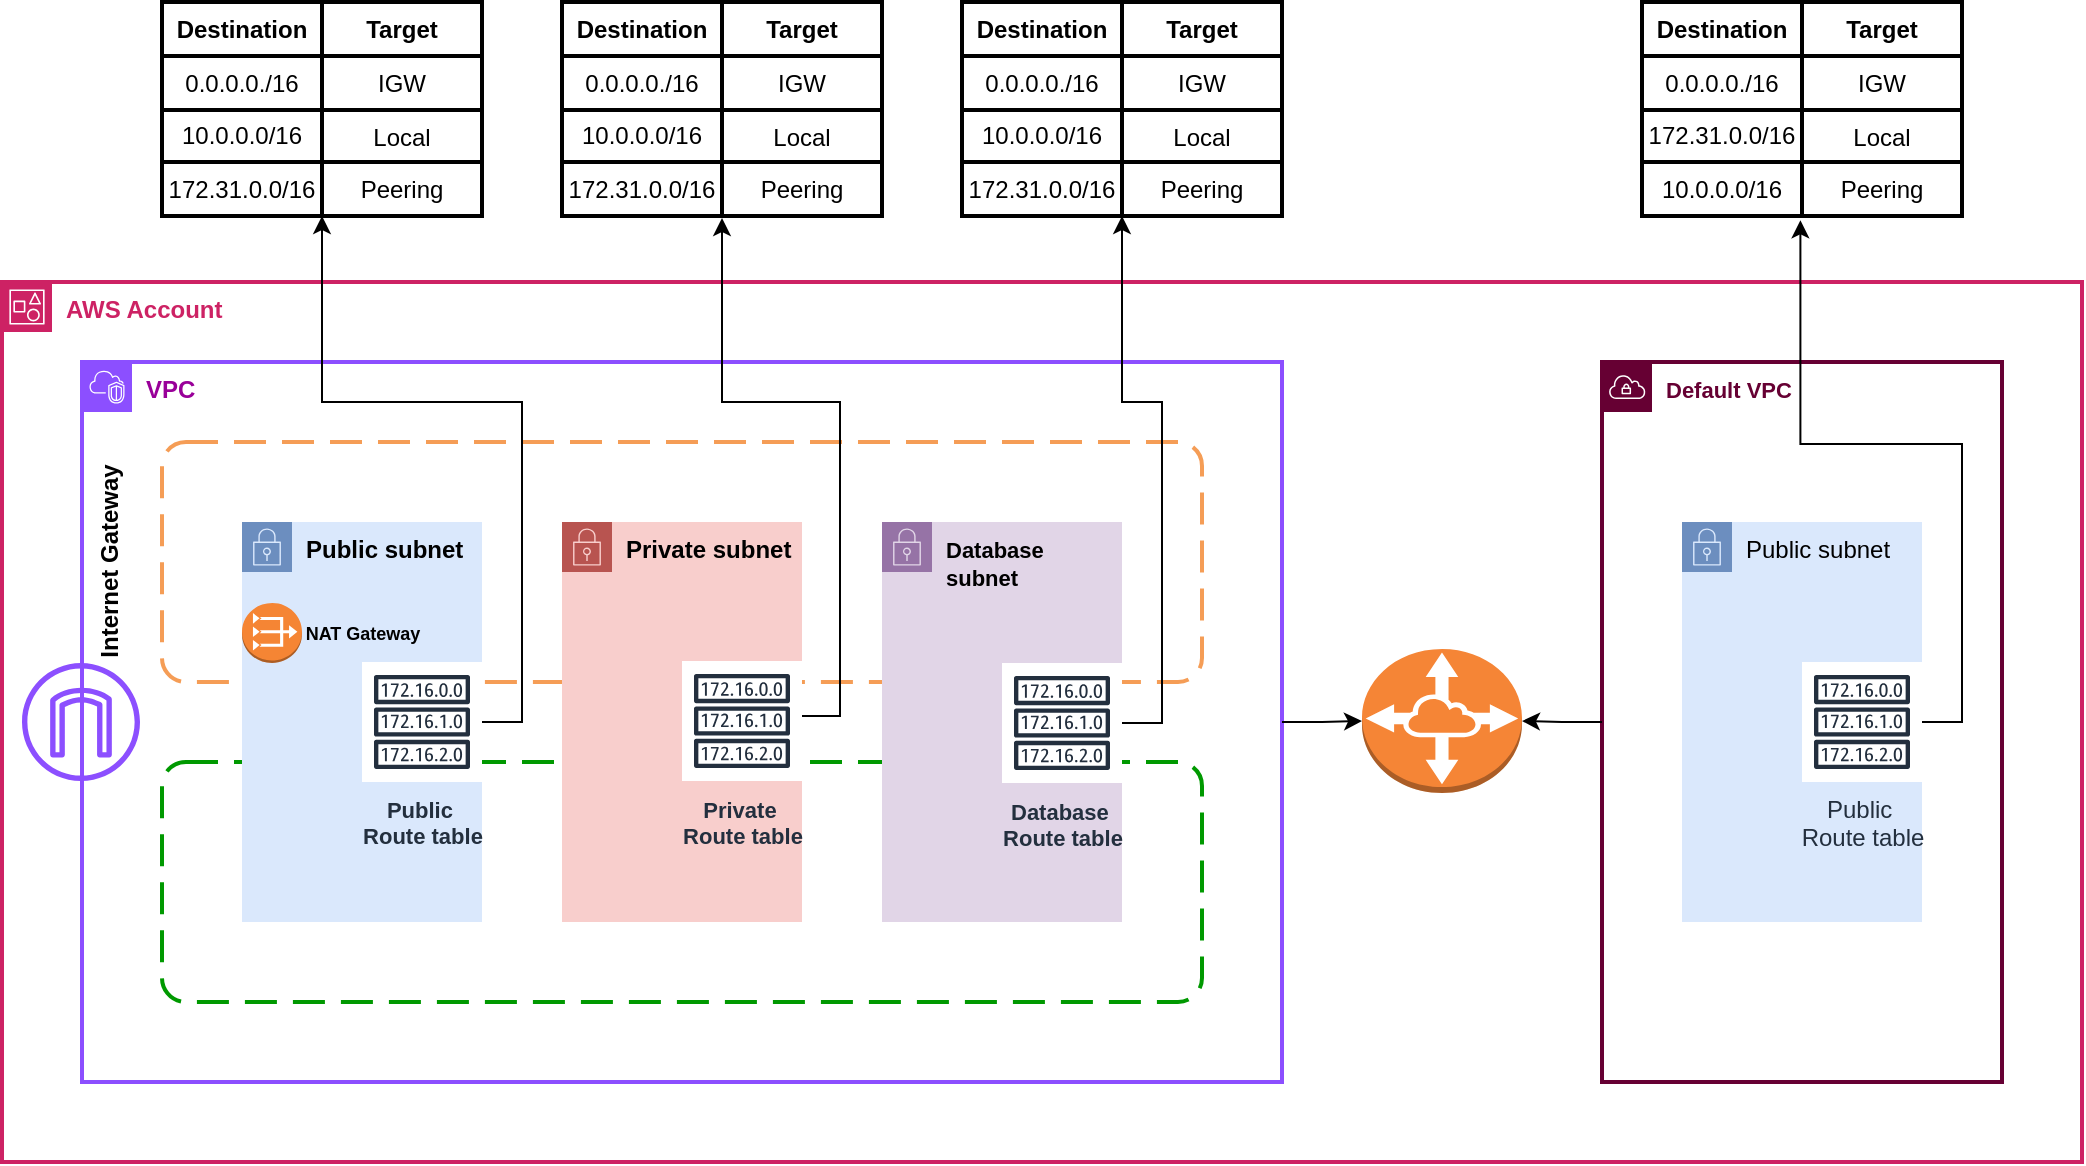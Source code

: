 <mxfile version="24.7.16">
  <diagram id="ZhY5szntAL78xq4HOkk-" name="Page-1">
    <mxGraphModel dx="1354" dy="1837" grid="1" gridSize="10" guides="1" tooltips="1" connect="1" arrows="1" fold="1" page="1" pageScale="1" pageWidth="827" pageHeight="1169" math="0" shadow="0">
      <root>
        <mxCell id="0" />
        <mxCell id="1" parent="0" />
        <mxCell id="LoAUxe2abzDPVmfCq0r3-1" value="&lt;b&gt;AWS Account&lt;/b&gt;" style="points=[[0,0],[0.25,0],[0.5,0],[0.75,0],[1,0],[1,0.25],[1,0.5],[1,0.75],[1,1],[0.75,1],[0.5,1],[0.25,1],[0,1],[0,0.75],[0,0.5],[0,0.25]];outlineConnect=0;gradientColor=none;html=1;whiteSpace=wrap;fontSize=12;fontStyle=0;container=1;pointerEvents=0;collapsible=0;recursiveResize=0;shape=mxgraph.aws4.group;grIcon=mxgraph.aws4.group_account;strokeColor=#CD2264;fillColor=none;verticalAlign=top;align=left;spacingLeft=30;fontColor=#CD2264;dashed=0;strokeWidth=2;" vertex="1" parent="1">
          <mxGeometry x="40" y="40" width="1040" height="440" as="geometry" />
        </mxCell>
        <mxCell id="LoAUxe2abzDPVmfCq0r3-169" value="&lt;b style=&quot;&quot;&gt;&lt;font style=&quot;font-size: 11px;&quot; color=&quot;#660033&quot;&gt;Default VPC&lt;/font&gt;&lt;/b&gt;" style="sketch=0;outlineConnect=0;gradientColor=none;html=1;whiteSpace=wrap;fontSize=12;fontStyle=0;shape=mxgraph.aws4.group;grIcon=mxgraph.aws4.group_vpc;strokeColor=#660033;fillColor=none;verticalAlign=top;align=left;spacingLeft=30;fontColor=#879196;dashed=0;strokeWidth=2;" vertex="1" parent="LoAUxe2abzDPVmfCq0r3-1">
          <mxGeometry x="800" y="40" width="200" height="360" as="geometry" />
        </mxCell>
        <mxCell id="LoAUxe2abzDPVmfCq0r3-170" value="Public subnet" style="points=[[0,0],[0.25,0],[0.5,0],[0.75,0],[1,0],[1,0.25],[1,0.5],[1,0.75],[1,1],[0.75,1],[0.5,1],[0.25,1],[0,1],[0,0.75],[0,0.5],[0,0.25]];outlineConnect=0;html=1;whiteSpace=wrap;fontSize=12;fontStyle=0;container=1;pointerEvents=0;collapsible=0;recursiveResize=0;shape=mxgraph.aws4.group;grIcon=mxgraph.aws4.group_security_group;grStroke=0;strokeColor=#6c8ebf;fillColor=#dae8fc;verticalAlign=top;align=left;spacingLeft=30;dashed=0;strokeWidth=1;" vertex="1" parent="LoAUxe2abzDPVmfCq0r3-1">
          <mxGeometry x="840" y="120" width="120" height="200" as="geometry" />
        </mxCell>
        <mxCell id="LoAUxe2abzDPVmfCq0r3-171" value="Public&amp;nbsp;&lt;div&gt;Route table&lt;/div&gt;" style="sketch=0;outlineConnect=0;fontColor=#232F3E;gradientColor=none;strokeColor=#232F3E;fillColor=#ffffff;dashed=0;verticalLabelPosition=bottom;verticalAlign=top;align=center;html=1;fontSize=12;fontStyle=0;aspect=fixed;shape=mxgraph.aws4.resourceIcon;resIcon=mxgraph.aws4.route_table;" vertex="1" parent="LoAUxe2abzDPVmfCq0r3-170">
          <mxGeometry x="60" y="70" width="60" height="60" as="geometry" />
        </mxCell>
        <mxCell id="LoAUxe2abzDPVmfCq0r3-172" value="" style="outlineConnect=0;dashed=0;verticalLabelPosition=bottom;verticalAlign=top;align=center;html=1;shape=mxgraph.aws3.vpc_peering;fillColor=#F58536;gradientColor=none;" vertex="1" parent="LoAUxe2abzDPVmfCq0r3-1">
          <mxGeometry x="680" y="183.5" width="80" height="72" as="geometry" />
        </mxCell>
        <mxCell id="LoAUxe2abzDPVmfCq0r3-174" style="edgeStyle=orthogonalEdgeStyle;rounded=0;orthogonalLoop=1;jettySize=auto;html=1;entryX=1;entryY=0.5;entryDx=0;entryDy=0;entryPerimeter=0;" edge="1" parent="LoAUxe2abzDPVmfCq0r3-1" source="LoAUxe2abzDPVmfCq0r3-169" target="LoAUxe2abzDPVmfCq0r3-172">
          <mxGeometry relative="1" as="geometry" />
        </mxCell>
        <mxCell id="LoAUxe2abzDPVmfCq0r3-3" value="&lt;font color=&quot;#990099&quot;&gt;&lt;b&gt;VPC&lt;/b&gt;&lt;/font&gt;" style="points=[[0,0],[0.25,0],[0.5,0],[0.75,0],[1,0],[1,0.25],[1,0.5],[1,0.75],[1,1],[0.75,1],[0.5,1],[0.25,1],[0,1],[0,0.75],[0,0.5],[0,0.25]];outlineConnect=0;gradientColor=none;html=1;whiteSpace=wrap;fontSize=12;fontStyle=0;container=1;pointerEvents=0;collapsible=0;recursiveResize=0;shape=mxgraph.aws4.group;grIcon=mxgraph.aws4.group_vpc2;strokeColor=#8C4FFF;fillColor=none;verticalAlign=top;align=left;spacingLeft=30;fontColor=#AAB7B8;dashed=0;strokeWidth=2;" vertex="1" parent="1">
          <mxGeometry x="80" y="80" width="600" height="360" as="geometry" />
        </mxCell>
        <mxCell id="LoAUxe2abzDPVmfCq0r3-4" value="" style="rounded=1;arcSize=10;dashed=1;strokeColor=#F59D56;fillColor=none;gradientColor=none;dashPattern=8 4;strokeWidth=2;" vertex="1" parent="LoAUxe2abzDPVmfCq0r3-3">
          <mxGeometry x="40" y="40" width="520" height="120" as="geometry" />
        </mxCell>
        <mxCell id="LoAUxe2abzDPVmfCq0r3-5" value="" style="rounded=1;arcSize=10;dashed=1;strokeColor=#009900;fillColor=none;gradientColor=none;dashPattern=8 4;strokeWidth=2;" vertex="1" parent="LoAUxe2abzDPVmfCq0r3-3">
          <mxGeometry x="40" y="200" width="520" height="120" as="geometry" />
        </mxCell>
        <mxCell id="LoAUxe2abzDPVmfCq0r3-6" value="&lt;b&gt;Public subnet&lt;/b&gt;" style="points=[[0,0],[0.25,0],[0.5,0],[0.75,0],[1,0],[1,0.25],[1,0.5],[1,0.75],[1,1],[0.75,1],[0.5,1],[0.25,1],[0,1],[0,0.75],[0,0.5],[0,0.25]];outlineConnect=0;html=1;whiteSpace=wrap;fontSize=12;fontStyle=0;container=1;pointerEvents=0;collapsible=0;recursiveResize=0;shape=mxgraph.aws4.group;grIcon=mxgraph.aws4.group_security_group;grStroke=0;strokeColor=#6c8ebf;fillColor=#dae8fc;verticalAlign=top;align=left;spacingLeft=30;dashed=0;strokeWidth=1;" vertex="1" parent="LoAUxe2abzDPVmfCq0r3-3">
          <mxGeometry x="80" y="80" width="120" height="200" as="geometry" />
        </mxCell>
        <mxCell id="LoAUxe2abzDPVmfCq0r3-17" value="&lt;b style=&quot;font-size: 11px;&quot;&gt;&lt;font style=&quot;font-size: 11px;&quot;&gt;Public&amp;nbsp;&lt;/font&gt;&lt;/b&gt;&lt;div style=&quot;font-size: 11px;&quot;&gt;&lt;b&gt;&lt;font style=&quot;font-size: 11px;&quot;&gt;Route table&lt;/font&gt;&lt;/b&gt;&lt;/div&gt;" style="sketch=0;outlineConnect=0;fontColor=#232F3E;gradientColor=none;strokeColor=#232F3E;fillColor=#ffffff;dashed=0;verticalLabelPosition=bottom;verticalAlign=top;align=center;html=1;fontSize=12;fontStyle=0;aspect=fixed;shape=mxgraph.aws4.resourceIcon;resIcon=mxgraph.aws4.route_table;" vertex="1" parent="LoAUxe2abzDPVmfCq0r3-6">
          <mxGeometry x="60" y="70" width="60" height="60" as="geometry" />
        </mxCell>
        <mxCell id="LoAUxe2abzDPVmfCq0r3-191" value="&lt;b&gt;&lt;font style=&quot;font-size: 9px;&quot;&gt;NAT Gateway&lt;/font&gt;&lt;/b&gt;" style="text;html=1;align=center;verticalAlign=middle;resizable=0;points=[];autosize=1;strokeColor=none;fillColor=none;" vertex="1" parent="LoAUxe2abzDPVmfCq0r3-6">
          <mxGeometry x="20" y="39.5" width="80" height="30" as="geometry" />
        </mxCell>
        <mxCell id="LoAUxe2abzDPVmfCq0r3-9" value="&lt;b&gt;Private subnet&lt;/b&gt;" style="points=[[0,0],[0.25,0],[0.5,0],[0.75,0],[1,0],[1,0.25],[1,0.5],[1,0.75],[1,1],[0.75,1],[0.5,1],[0.25,1],[0,1],[0,0.75],[0,0.5],[0,0.25]];outlineConnect=0;html=1;whiteSpace=wrap;fontSize=12;fontStyle=0;container=1;pointerEvents=0;collapsible=0;recursiveResize=0;shape=mxgraph.aws4.group;grIcon=mxgraph.aws4.group_security_group;grStroke=0;strokeColor=#b85450;fillColor=#f8cecc;verticalAlign=top;align=left;spacingLeft=30;dashed=0;" vertex="1" parent="LoAUxe2abzDPVmfCq0r3-3">
          <mxGeometry x="240" y="80" width="120" height="200" as="geometry" />
        </mxCell>
        <mxCell id="LoAUxe2abzDPVmfCq0r3-20" value="&lt;b style=&quot;font-size: 11px;&quot;&gt;&lt;font style=&quot;font-size: 11px;&quot;&gt;Private&amp;nbsp;&lt;/font&gt;&lt;/b&gt;&lt;div style=&quot;font-size: 11px;&quot;&gt;&lt;b style=&quot;&quot;&gt;&lt;font style=&quot;font-size: 11px;&quot;&gt;Route table&lt;/font&gt;&lt;/b&gt;&lt;/div&gt;" style="sketch=0;outlineConnect=0;fontColor=#232F3E;gradientColor=none;strokeColor=#232F3E;fillColor=#ffffff;dashed=0;verticalLabelPosition=bottom;verticalAlign=top;align=center;html=1;fontSize=12;fontStyle=0;aspect=fixed;shape=mxgraph.aws4.resourceIcon;resIcon=mxgraph.aws4.route_table;" vertex="1" parent="LoAUxe2abzDPVmfCq0r3-9">
          <mxGeometry x="60" y="69.5" width="60" height="60" as="geometry" />
        </mxCell>
        <mxCell id="LoAUxe2abzDPVmfCq0r3-15" value="&lt;font size=&quot;1&quot; style=&quot;&quot;&gt;&lt;b style=&quot;font-size: 11px;&quot;&gt;Database subnet&lt;/b&gt;&lt;/font&gt;" style="points=[[0,0],[0.25,0],[0.5,0],[0.75,0],[1,0],[1,0.25],[1,0.5],[1,0.75],[1,1],[0.75,1],[0.5,1],[0.25,1],[0,1],[0,0.75],[0,0.5],[0,0.25]];outlineConnect=0;html=1;whiteSpace=wrap;fontSize=12;fontStyle=0;container=1;pointerEvents=0;collapsible=0;recursiveResize=0;shape=mxgraph.aws4.group;grIcon=mxgraph.aws4.group_security_group;grStroke=0;strokeColor=#9673a6;fillColor=#e1d5e7;verticalAlign=top;align=left;spacingLeft=30;dashed=0;" vertex="1" parent="LoAUxe2abzDPVmfCq0r3-3">
          <mxGeometry x="400" y="80" width="120" height="200" as="geometry" />
        </mxCell>
        <mxCell id="LoAUxe2abzDPVmfCq0r3-21" value="&lt;b style=&quot;font-size: 11px;&quot;&gt;&lt;font style=&quot;font-size: 11px;&quot;&gt;Database&amp;nbsp;&lt;/font&gt;&lt;/b&gt;&lt;div style=&quot;font-size: 11px;&quot;&gt;&lt;b style=&quot;&quot;&gt;&lt;font style=&quot;font-size: 11px;&quot;&gt;Route table&lt;/font&gt;&lt;/b&gt;&lt;/div&gt;" style="sketch=0;outlineConnect=0;fontColor=#232F3E;gradientColor=none;strokeColor=#232F3E;fillColor=#ffffff;dashed=0;verticalLabelPosition=bottom;verticalAlign=top;align=center;html=1;fontSize=12;fontStyle=0;aspect=fixed;shape=mxgraph.aws4.resourceIcon;resIcon=mxgraph.aws4.route_table;" vertex="1" parent="LoAUxe2abzDPVmfCq0r3-15">
          <mxGeometry x="60" y="70.5" width="60" height="60" as="geometry" />
        </mxCell>
        <mxCell id="LoAUxe2abzDPVmfCq0r3-16" value="" style="sketch=0;outlineConnect=0;fontColor=#232F3E;gradientColor=none;fillColor=#8C4FFF;strokeColor=none;dashed=0;verticalLabelPosition=bottom;verticalAlign=top;align=center;html=1;fontSize=12;fontStyle=0;aspect=fixed;pointerEvents=1;shape=mxgraph.aws4.internet_gateway;" vertex="1" parent="LoAUxe2abzDPVmfCq0r3-3">
          <mxGeometry x="-30" y="150.5" width="59" height="59" as="geometry" />
        </mxCell>
        <mxCell id="LoAUxe2abzDPVmfCq0r3-190" value="" style="outlineConnect=0;dashed=0;verticalLabelPosition=bottom;verticalAlign=top;align=center;html=1;shape=mxgraph.aws3.vpc_nat_gateway;fillColor=#F58534;gradientColor=none;" vertex="1" parent="LoAUxe2abzDPVmfCq0r3-3">
          <mxGeometry x="80" y="120.5" width="30" height="30" as="geometry" />
        </mxCell>
        <mxCell id="LoAUxe2abzDPVmfCq0r3-193" value="&lt;h1&gt;&lt;b&gt;&lt;font style=&quot;font-size: 12px;&quot;&gt;Internet Gateway&lt;/font&gt;&lt;/b&gt;&lt;/h1&gt;" style="text;html=1;align=center;verticalAlign=middle;resizable=0;points=[];autosize=1;strokeColor=none;fillColor=none;rotation=270;" vertex="1" parent="LoAUxe2abzDPVmfCq0r3-3">
          <mxGeometry x="-50" y="65" width="120" height="70" as="geometry" />
        </mxCell>
        <mxCell id="LoAUxe2abzDPVmfCq0r3-77" value="" style="shape=table;html=1;whiteSpace=wrap;startSize=0;container=1;collapsible=0;childLayout=tableLayout;strokeWidth=2;" vertex="1" parent="1">
          <mxGeometry x="120" y="-100" width="160" height="107" as="geometry" />
        </mxCell>
        <mxCell id="LoAUxe2abzDPVmfCq0r3-136" style="shape=tableRow;horizontal=0;startSize=0;swimlaneHead=0;swimlaneBody=0;top=0;left=0;bottom=0;right=0;collapsible=0;dropTarget=0;fillColor=none;points=[[0,0.5],[1,0.5]];portConstraint=eastwest;" vertex="1" parent="LoAUxe2abzDPVmfCq0r3-77">
          <mxGeometry width="160" height="27" as="geometry" />
        </mxCell>
        <mxCell id="LoAUxe2abzDPVmfCq0r3-137" value="Destination" style="shape=partialRectangle;html=1;whiteSpace=wrap;connectable=0;fillColor=none;top=0;left=0;bottom=0;right=0;overflow=hidden;fontStyle=1" vertex="1" parent="LoAUxe2abzDPVmfCq0r3-136">
          <mxGeometry width="80" height="27" as="geometry">
            <mxRectangle width="80" height="27" as="alternateBounds" />
          </mxGeometry>
        </mxCell>
        <mxCell id="LoAUxe2abzDPVmfCq0r3-138" value="Target" style="shape=partialRectangle;html=1;whiteSpace=wrap;connectable=0;fillColor=none;top=0;left=0;bottom=0;right=0;overflow=hidden;fontStyle=1" vertex="1" parent="LoAUxe2abzDPVmfCq0r3-136">
          <mxGeometry x="80" width="80" height="27" as="geometry">
            <mxRectangle width="80" height="27" as="alternateBounds" />
          </mxGeometry>
        </mxCell>
        <mxCell id="LoAUxe2abzDPVmfCq0r3-78" value="" style="shape=tableRow;horizontal=0;startSize=0;swimlaneHead=0;swimlaneBody=0;top=0;left=0;bottom=0;right=0;collapsible=0;dropTarget=0;fillColor=none;points=[[0,0.5],[1,0.5]];portConstraint=eastwest;" vertex="1" parent="LoAUxe2abzDPVmfCq0r3-77">
          <mxGeometry y="27" width="160" height="27" as="geometry" />
        </mxCell>
        <mxCell id="LoAUxe2abzDPVmfCq0r3-79" value="&lt;span style=&quot;font-weight: 400;&quot;&gt;0.0.0.0./16&lt;/span&gt;" style="shape=partialRectangle;html=1;whiteSpace=wrap;connectable=0;fillColor=none;top=0;left=0;bottom=0;right=0;overflow=hidden;fontStyle=1" vertex="1" parent="LoAUxe2abzDPVmfCq0r3-78">
          <mxGeometry width="80" height="27" as="geometry">
            <mxRectangle width="80" height="27" as="alternateBounds" />
          </mxGeometry>
        </mxCell>
        <mxCell id="LoAUxe2abzDPVmfCq0r3-80" value="&lt;span style=&quot;font-weight: 400;&quot;&gt;IGW&lt;/span&gt;" style="shape=partialRectangle;html=1;whiteSpace=wrap;connectable=0;fillColor=none;top=0;left=0;bottom=0;right=0;overflow=hidden;fontStyle=1" vertex="1" parent="LoAUxe2abzDPVmfCq0r3-78">
          <mxGeometry x="80" width="80" height="27" as="geometry">
            <mxRectangle width="80" height="27" as="alternateBounds" />
          </mxGeometry>
        </mxCell>
        <mxCell id="LoAUxe2abzDPVmfCq0r3-81" value="" style="shape=tableRow;horizontal=0;startSize=0;swimlaneHead=0;swimlaneBody=0;top=0;left=0;bottom=0;right=0;collapsible=0;dropTarget=0;fillColor=none;points=[[0,0.5],[1,0.5]];portConstraint=eastwest;swimlaneLine=1;shadow=0;" vertex="1" parent="LoAUxe2abzDPVmfCq0r3-77">
          <mxGeometry y="54" width="160" height="26" as="geometry" />
        </mxCell>
        <mxCell id="LoAUxe2abzDPVmfCq0r3-82" value="10.0.0.0/16" style="shape=partialRectangle;html=1;whiteSpace=wrap;connectable=0;fillColor=none;top=0;left=0;bottom=0;right=0;overflow=hidden;" vertex="1" parent="LoAUxe2abzDPVmfCq0r3-81">
          <mxGeometry width="80" height="26" as="geometry">
            <mxRectangle width="80" height="26" as="alternateBounds" />
          </mxGeometry>
        </mxCell>
        <mxCell id="LoAUxe2abzDPVmfCq0r3-83" value="&lt;p style=&quot;line-height: 0px; margin-top: 11px;&quot;&gt;Local&lt;/p&gt;" style="shape=partialRectangle;html=1;whiteSpace=wrap;connectable=0;fillColor=none;top=0;left=0;bottom=0;right=0;overflow=hidden;" vertex="1" parent="LoAUxe2abzDPVmfCq0r3-81">
          <mxGeometry x="80" width="80" height="26" as="geometry">
            <mxRectangle width="80" height="26" as="alternateBounds" />
          </mxGeometry>
        </mxCell>
        <mxCell id="LoAUxe2abzDPVmfCq0r3-84" value="" style="shape=tableRow;horizontal=0;startSize=0;swimlaneHead=0;swimlaneBody=0;top=0;left=0;bottom=0;right=0;collapsible=0;dropTarget=0;fillColor=none;points=[[0,0.5],[1,0.5]];portConstraint=eastwest;" vertex="1" parent="LoAUxe2abzDPVmfCq0r3-77">
          <mxGeometry y="80" width="160" height="27" as="geometry" />
        </mxCell>
        <mxCell id="LoAUxe2abzDPVmfCq0r3-85" value="172.31.0.0/16" style="shape=partialRectangle;html=1;whiteSpace=wrap;connectable=0;fillColor=none;top=0;left=0;bottom=0;right=0;overflow=hidden;" vertex="1" parent="LoAUxe2abzDPVmfCq0r3-84">
          <mxGeometry width="80" height="27" as="geometry">
            <mxRectangle width="80" height="27" as="alternateBounds" />
          </mxGeometry>
        </mxCell>
        <mxCell id="LoAUxe2abzDPVmfCq0r3-86" value="&lt;p style=&quot;line-height: 0%; margin-top: 11px;&quot;&gt;Peering&lt;/p&gt;" style="shape=partialRectangle;html=1;whiteSpace=wrap;connectable=0;fillColor=none;top=0;left=0;bottom=0;right=0;overflow=hidden;shadow=0;strokeWidth=0;" vertex="1" parent="LoAUxe2abzDPVmfCq0r3-84">
          <mxGeometry x="80" width="80" height="27" as="geometry">
            <mxRectangle width="80" height="27" as="alternateBounds" />
          </mxGeometry>
        </mxCell>
        <mxCell id="LoAUxe2abzDPVmfCq0r3-119" style="edgeStyle=orthogonalEdgeStyle;rounded=0;orthogonalLoop=1;jettySize=auto;html=1;strokeWidth=1;entryX=0.5;entryY=1;entryDx=0;entryDy=0;entryPerimeter=0;" edge="1" parent="1" source="LoAUxe2abzDPVmfCq0r3-17" target="LoAUxe2abzDPVmfCq0r3-84">
          <mxGeometry relative="1" as="geometry">
            <mxPoint x="200" y="10" as="targetPoint" />
            <Array as="points">
              <mxPoint x="300" y="260" />
              <mxPoint x="300" y="100" />
              <mxPoint x="200" y="100" />
            </Array>
          </mxGeometry>
        </mxCell>
        <mxCell id="LoAUxe2abzDPVmfCq0r3-121" style="edgeStyle=orthogonalEdgeStyle;rounded=0;orthogonalLoop=1;jettySize=auto;html=1;strokeWidth=1;entryX=0.494;entryY=1.037;entryDx=0;entryDy=0;entryPerimeter=0;" edge="1" parent="1" source="LoAUxe2abzDPVmfCq0r3-20" target="LoAUxe2abzDPVmfCq0r3-153">
          <mxGeometry relative="1" as="geometry">
            <mxPoint x="399.97" y="2.274e-13" as="targetPoint" />
            <mxPoint x="448.5" y="257.12" as="sourcePoint" />
            <Array as="points">
              <mxPoint x="459" y="257" />
              <mxPoint x="459" y="100" />
              <mxPoint x="400" y="100" />
              <mxPoint x="400" y="8" />
            </Array>
          </mxGeometry>
        </mxCell>
        <mxCell id="LoAUxe2abzDPVmfCq0r3-143" value="" style="shape=table;html=1;whiteSpace=wrap;startSize=0;container=1;collapsible=0;childLayout=tableLayout;strokeWidth=2;" vertex="1" parent="1">
          <mxGeometry x="320" y="-100" width="160" height="107" as="geometry" />
        </mxCell>
        <mxCell id="LoAUxe2abzDPVmfCq0r3-144" style="shape=tableRow;horizontal=0;startSize=0;swimlaneHead=0;swimlaneBody=0;top=0;left=0;bottom=0;right=0;collapsible=0;dropTarget=0;fillColor=none;points=[[0,0.5],[1,0.5]];portConstraint=eastwest;" vertex="1" parent="LoAUxe2abzDPVmfCq0r3-143">
          <mxGeometry width="160" height="27" as="geometry" />
        </mxCell>
        <mxCell id="LoAUxe2abzDPVmfCq0r3-145" value="Destination" style="shape=partialRectangle;html=1;whiteSpace=wrap;connectable=0;fillColor=none;top=0;left=0;bottom=0;right=0;overflow=hidden;fontStyle=1" vertex="1" parent="LoAUxe2abzDPVmfCq0r3-144">
          <mxGeometry width="80" height="27" as="geometry">
            <mxRectangle width="80" height="27" as="alternateBounds" />
          </mxGeometry>
        </mxCell>
        <mxCell id="LoAUxe2abzDPVmfCq0r3-146" value="Target" style="shape=partialRectangle;html=1;whiteSpace=wrap;connectable=0;fillColor=none;top=0;left=0;bottom=0;right=0;overflow=hidden;fontStyle=1" vertex="1" parent="LoAUxe2abzDPVmfCq0r3-144">
          <mxGeometry x="80" width="80" height="27" as="geometry">
            <mxRectangle width="80" height="27" as="alternateBounds" />
          </mxGeometry>
        </mxCell>
        <mxCell id="LoAUxe2abzDPVmfCq0r3-147" value="" style="shape=tableRow;horizontal=0;startSize=0;swimlaneHead=0;swimlaneBody=0;top=0;left=0;bottom=0;right=0;collapsible=0;dropTarget=0;fillColor=none;points=[[0,0.5],[1,0.5]];portConstraint=eastwest;" vertex="1" parent="LoAUxe2abzDPVmfCq0r3-143">
          <mxGeometry y="27" width="160" height="27" as="geometry" />
        </mxCell>
        <mxCell id="LoAUxe2abzDPVmfCq0r3-148" value="&lt;span style=&quot;font-weight: 400;&quot;&gt;0.0.0.0./16&lt;/span&gt;" style="shape=partialRectangle;html=1;whiteSpace=wrap;connectable=0;fillColor=none;top=0;left=0;bottom=0;right=0;overflow=hidden;fontStyle=1" vertex="1" parent="LoAUxe2abzDPVmfCq0r3-147">
          <mxGeometry width="80" height="27" as="geometry">
            <mxRectangle width="80" height="27" as="alternateBounds" />
          </mxGeometry>
        </mxCell>
        <mxCell id="LoAUxe2abzDPVmfCq0r3-149" value="&lt;span style=&quot;font-weight: 400;&quot;&gt;IGW&lt;/span&gt;" style="shape=partialRectangle;html=1;whiteSpace=wrap;connectable=0;fillColor=none;top=0;left=0;bottom=0;right=0;overflow=hidden;fontStyle=1" vertex="1" parent="LoAUxe2abzDPVmfCq0r3-147">
          <mxGeometry x="80" width="80" height="27" as="geometry">
            <mxRectangle width="80" height="27" as="alternateBounds" />
          </mxGeometry>
        </mxCell>
        <mxCell id="LoAUxe2abzDPVmfCq0r3-150" value="" style="shape=tableRow;horizontal=0;startSize=0;swimlaneHead=0;swimlaneBody=0;top=0;left=0;bottom=0;right=0;collapsible=0;dropTarget=0;fillColor=none;points=[[0,0.5],[1,0.5]];portConstraint=eastwest;swimlaneLine=1;shadow=0;" vertex="1" parent="LoAUxe2abzDPVmfCq0r3-143">
          <mxGeometry y="54" width="160" height="26" as="geometry" />
        </mxCell>
        <mxCell id="LoAUxe2abzDPVmfCq0r3-151" value="10.0.0.0/16" style="shape=partialRectangle;html=1;whiteSpace=wrap;connectable=0;fillColor=none;top=0;left=0;bottom=0;right=0;overflow=hidden;" vertex="1" parent="LoAUxe2abzDPVmfCq0r3-150">
          <mxGeometry width="80" height="26" as="geometry">
            <mxRectangle width="80" height="26" as="alternateBounds" />
          </mxGeometry>
        </mxCell>
        <mxCell id="LoAUxe2abzDPVmfCq0r3-152" value="&lt;p style=&quot;line-height: 0px; margin-top: 11px;&quot;&gt;Local&lt;/p&gt;" style="shape=partialRectangle;html=1;whiteSpace=wrap;connectable=0;fillColor=none;top=0;left=0;bottom=0;right=0;overflow=hidden;" vertex="1" parent="LoAUxe2abzDPVmfCq0r3-150">
          <mxGeometry x="80" width="80" height="26" as="geometry">
            <mxRectangle width="80" height="26" as="alternateBounds" />
          </mxGeometry>
        </mxCell>
        <mxCell id="LoAUxe2abzDPVmfCq0r3-153" value="" style="shape=tableRow;horizontal=0;startSize=0;swimlaneHead=0;swimlaneBody=0;top=0;left=0;bottom=0;right=0;collapsible=0;dropTarget=0;fillColor=none;points=[[0,0.5],[1,0.5]];portConstraint=eastwest;" vertex="1" parent="LoAUxe2abzDPVmfCq0r3-143">
          <mxGeometry y="80" width="160" height="27" as="geometry" />
        </mxCell>
        <mxCell id="LoAUxe2abzDPVmfCq0r3-154" value="172.31.0.0/16" style="shape=partialRectangle;html=1;whiteSpace=wrap;connectable=0;fillColor=none;top=0;left=0;bottom=0;right=0;overflow=hidden;" vertex="1" parent="LoAUxe2abzDPVmfCq0r3-153">
          <mxGeometry width="80" height="27" as="geometry">
            <mxRectangle width="80" height="27" as="alternateBounds" />
          </mxGeometry>
        </mxCell>
        <mxCell id="LoAUxe2abzDPVmfCq0r3-155" value="&lt;p style=&quot;line-height: 0%; margin-top: 11px;&quot;&gt;Peering&lt;/p&gt;" style="shape=partialRectangle;html=1;whiteSpace=wrap;connectable=0;fillColor=none;top=0;left=0;bottom=0;right=0;overflow=hidden;shadow=0;strokeWidth=0;" vertex="1" parent="LoAUxe2abzDPVmfCq0r3-153">
          <mxGeometry x="80" width="80" height="27" as="geometry">
            <mxRectangle width="80" height="27" as="alternateBounds" />
          </mxGeometry>
        </mxCell>
        <mxCell id="LoAUxe2abzDPVmfCq0r3-156" value="" style="shape=table;html=1;whiteSpace=wrap;startSize=0;container=1;collapsible=0;childLayout=tableLayout;strokeWidth=2;" vertex="1" parent="1">
          <mxGeometry x="520" y="-100" width="160" height="107" as="geometry" />
        </mxCell>
        <mxCell id="LoAUxe2abzDPVmfCq0r3-157" style="shape=tableRow;horizontal=0;startSize=0;swimlaneHead=0;swimlaneBody=0;top=0;left=0;bottom=0;right=0;collapsible=0;dropTarget=0;fillColor=none;points=[[0,0.5],[1,0.5]];portConstraint=eastwest;" vertex="1" parent="LoAUxe2abzDPVmfCq0r3-156">
          <mxGeometry width="160" height="27" as="geometry" />
        </mxCell>
        <mxCell id="LoAUxe2abzDPVmfCq0r3-158" value="Destination" style="shape=partialRectangle;html=1;whiteSpace=wrap;connectable=0;fillColor=none;top=0;left=0;bottom=0;right=0;overflow=hidden;fontStyle=1" vertex="1" parent="LoAUxe2abzDPVmfCq0r3-157">
          <mxGeometry width="80" height="27" as="geometry">
            <mxRectangle width="80" height="27" as="alternateBounds" />
          </mxGeometry>
        </mxCell>
        <mxCell id="LoAUxe2abzDPVmfCq0r3-159" value="Target" style="shape=partialRectangle;html=1;whiteSpace=wrap;connectable=0;fillColor=none;top=0;left=0;bottom=0;right=0;overflow=hidden;fontStyle=1" vertex="1" parent="LoAUxe2abzDPVmfCq0r3-157">
          <mxGeometry x="80" width="80" height="27" as="geometry">
            <mxRectangle width="80" height="27" as="alternateBounds" />
          </mxGeometry>
        </mxCell>
        <mxCell id="LoAUxe2abzDPVmfCq0r3-160" value="" style="shape=tableRow;horizontal=0;startSize=0;swimlaneHead=0;swimlaneBody=0;top=0;left=0;bottom=0;right=0;collapsible=0;dropTarget=0;fillColor=none;points=[[0,0.5],[1,0.5]];portConstraint=eastwest;" vertex="1" parent="LoAUxe2abzDPVmfCq0r3-156">
          <mxGeometry y="27" width="160" height="27" as="geometry" />
        </mxCell>
        <mxCell id="LoAUxe2abzDPVmfCq0r3-161" value="&lt;span style=&quot;font-weight: 400;&quot;&gt;0.0.0.0./16&lt;/span&gt;" style="shape=partialRectangle;html=1;whiteSpace=wrap;connectable=0;fillColor=none;top=0;left=0;bottom=0;right=0;overflow=hidden;fontStyle=1" vertex="1" parent="LoAUxe2abzDPVmfCq0r3-160">
          <mxGeometry width="80" height="27" as="geometry">
            <mxRectangle width="80" height="27" as="alternateBounds" />
          </mxGeometry>
        </mxCell>
        <mxCell id="LoAUxe2abzDPVmfCq0r3-162" value="&lt;span style=&quot;font-weight: 400;&quot;&gt;IGW&lt;/span&gt;" style="shape=partialRectangle;html=1;whiteSpace=wrap;connectable=0;fillColor=none;top=0;left=0;bottom=0;right=0;overflow=hidden;fontStyle=1" vertex="1" parent="LoAUxe2abzDPVmfCq0r3-160">
          <mxGeometry x="80" width="80" height="27" as="geometry">
            <mxRectangle width="80" height="27" as="alternateBounds" />
          </mxGeometry>
        </mxCell>
        <mxCell id="LoAUxe2abzDPVmfCq0r3-163" value="" style="shape=tableRow;horizontal=0;startSize=0;swimlaneHead=0;swimlaneBody=0;top=0;left=0;bottom=0;right=0;collapsible=0;dropTarget=0;fillColor=none;points=[[0,0.5],[1,0.5]];portConstraint=eastwest;swimlaneLine=1;shadow=0;" vertex="1" parent="LoAUxe2abzDPVmfCq0r3-156">
          <mxGeometry y="54" width="160" height="26" as="geometry" />
        </mxCell>
        <mxCell id="LoAUxe2abzDPVmfCq0r3-164" value="10.0.0.0/16" style="shape=partialRectangle;html=1;whiteSpace=wrap;connectable=0;fillColor=none;top=0;left=0;bottom=0;right=0;overflow=hidden;" vertex="1" parent="LoAUxe2abzDPVmfCq0r3-163">
          <mxGeometry width="80" height="26" as="geometry">
            <mxRectangle width="80" height="26" as="alternateBounds" />
          </mxGeometry>
        </mxCell>
        <mxCell id="LoAUxe2abzDPVmfCq0r3-165" value="&lt;p style=&quot;line-height: 0px; margin-top: 11px;&quot;&gt;Local&lt;/p&gt;" style="shape=partialRectangle;html=1;whiteSpace=wrap;connectable=0;fillColor=none;top=0;left=0;bottom=0;right=0;overflow=hidden;" vertex="1" parent="LoAUxe2abzDPVmfCq0r3-163">
          <mxGeometry x="80" width="80" height="26" as="geometry">
            <mxRectangle width="80" height="26" as="alternateBounds" />
          </mxGeometry>
        </mxCell>
        <mxCell id="LoAUxe2abzDPVmfCq0r3-166" value="" style="shape=tableRow;horizontal=0;startSize=0;swimlaneHead=0;swimlaneBody=0;top=0;left=0;bottom=0;right=0;collapsible=0;dropTarget=0;fillColor=none;points=[[0,0.5],[1,0.5]];portConstraint=eastwest;" vertex="1" parent="LoAUxe2abzDPVmfCq0r3-156">
          <mxGeometry y="80" width="160" height="27" as="geometry" />
        </mxCell>
        <mxCell id="LoAUxe2abzDPVmfCq0r3-167" value="172.31.0.0/16" style="shape=partialRectangle;html=1;whiteSpace=wrap;connectable=0;fillColor=none;top=0;left=0;bottom=0;right=0;overflow=hidden;" vertex="1" parent="LoAUxe2abzDPVmfCq0r3-166">
          <mxGeometry width="80" height="27" as="geometry">
            <mxRectangle width="80" height="27" as="alternateBounds" />
          </mxGeometry>
        </mxCell>
        <mxCell id="LoAUxe2abzDPVmfCq0r3-168" value="&lt;p style=&quot;line-height: 0%; margin-top: 11px;&quot;&gt;Peering&lt;/p&gt;" style="shape=partialRectangle;html=1;whiteSpace=wrap;connectable=0;fillColor=none;top=0;left=0;bottom=0;right=0;overflow=hidden;shadow=0;strokeWidth=0;" vertex="1" parent="LoAUxe2abzDPVmfCq0r3-166">
          <mxGeometry x="80" width="80" height="27" as="geometry">
            <mxRectangle width="80" height="27" as="alternateBounds" />
          </mxGeometry>
        </mxCell>
        <mxCell id="LoAUxe2abzDPVmfCq0r3-173" style="edgeStyle=orthogonalEdgeStyle;rounded=0;orthogonalLoop=1;jettySize=auto;html=1;exitX=1;exitY=0.5;exitDx=0;exitDy=0;entryX=0;entryY=0.5;entryDx=0;entryDy=0;entryPerimeter=0;" edge="1" parent="1" source="LoAUxe2abzDPVmfCq0r3-3" target="LoAUxe2abzDPVmfCq0r3-172">
          <mxGeometry relative="1" as="geometry" />
        </mxCell>
        <mxCell id="LoAUxe2abzDPVmfCq0r3-175" value="" style="shape=table;html=1;whiteSpace=wrap;startSize=0;container=1;collapsible=0;childLayout=tableLayout;strokeWidth=2;" vertex="1" parent="1">
          <mxGeometry x="860" y="-100" width="160" height="107" as="geometry" />
        </mxCell>
        <mxCell id="LoAUxe2abzDPVmfCq0r3-176" style="shape=tableRow;horizontal=0;startSize=0;swimlaneHead=0;swimlaneBody=0;top=0;left=0;bottom=0;right=0;collapsible=0;dropTarget=0;fillColor=none;points=[[0,0.5],[1,0.5]];portConstraint=eastwest;" vertex="1" parent="LoAUxe2abzDPVmfCq0r3-175">
          <mxGeometry width="160" height="27" as="geometry" />
        </mxCell>
        <mxCell id="LoAUxe2abzDPVmfCq0r3-177" value="Destination" style="shape=partialRectangle;html=1;whiteSpace=wrap;connectable=0;fillColor=none;top=0;left=0;bottom=0;right=0;overflow=hidden;fontStyle=1" vertex="1" parent="LoAUxe2abzDPVmfCq0r3-176">
          <mxGeometry width="80" height="27" as="geometry">
            <mxRectangle width="80" height="27" as="alternateBounds" />
          </mxGeometry>
        </mxCell>
        <mxCell id="LoAUxe2abzDPVmfCq0r3-178" value="Target" style="shape=partialRectangle;html=1;whiteSpace=wrap;connectable=0;fillColor=none;top=0;left=0;bottom=0;right=0;overflow=hidden;fontStyle=1" vertex="1" parent="LoAUxe2abzDPVmfCq0r3-176">
          <mxGeometry x="80" width="80" height="27" as="geometry">
            <mxRectangle width="80" height="27" as="alternateBounds" />
          </mxGeometry>
        </mxCell>
        <mxCell id="LoAUxe2abzDPVmfCq0r3-179" value="" style="shape=tableRow;horizontal=0;startSize=0;swimlaneHead=0;swimlaneBody=0;top=0;left=0;bottom=0;right=0;collapsible=0;dropTarget=0;fillColor=none;points=[[0,0.5],[1,0.5]];portConstraint=eastwest;" vertex="1" parent="LoAUxe2abzDPVmfCq0r3-175">
          <mxGeometry y="27" width="160" height="27" as="geometry" />
        </mxCell>
        <mxCell id="LoAUxe2abzDPVmfCq0r3-180" value="&lt;span style=&quot;font-weight: 400;&quot;&gt;0.0.0.0./16&lt;/span&gt;" style="shape=partialRectangle;html=1;whiteSpace=wrap;connectable=0;fillColor=none;top=0;left=0;bottom=0;right=0;overflow=hidden;fontStyle=1" vertex="1" parent="LoAUxe2abzDPVmfCq0r3-179">
          <mxGeometry width="80" height="27" as="geometry">
            <mxRectangle width="80" height="27" as="alternateBounds" />
          </mxGeometry>
        </mxCell>
        <mxCell id="LoAUxe2abzDPVmfCq0r3-181" value="&lt;span style=&quot;font-weight: 400;&quot;&gt;IGW&lt;/span&gt;" style="shape=partialRectangle;html=1;whiteSpace=wrap;connectable=0;fillColor=none;top=0;left=0;bottom=0;right=0;overflow=hidden;fontStyle=1" vertex="1" parent="LoAUxe2abzDPVmfCq0r3-179">
          <mxGeometry x="80" width="80" height="27" as="geometry">
            <mxRectangle width="80" height="27" as="alternateBounds" />
          </mxGeometry>
        </mxCell>
        <mxCell id="LoAUxe2abzDPVmfCq0r3-182" value="" style="shape=tableRow;horizontal=0;startSize=0;swimlaneHead=0;swimlaneBody=0;top=0;left=0;bottom=0;right=0;collapsible=0;dropTarget=0;fillColor=none;points=[[0,0.5],[1,0.5]];portConstraint=eastwest;swimlaneLine=1;shadow=0;" vertex="1" parent="LoAUxe2abzDPVmfCq0r3-175">
          <mxGeometry y="54" width="160" height="26" as="geometry" />
        </mxCell>
        <mxCell id="LoAUxe2abzDPVmfCq0r3-183" value="172.31.0.0/16" style="shape=partialRectangle;html=1;whiteSpace=wrap;connectable=0;fillColor=none;top=0;left=0;bottom=0;right=0;overflow=hidden;" vertex="1" parent="LoAUxe2abzDPVmfCq0r3-182">
          <mxGeometry width="80" height="26" as="geometry">
            <mxRectangle width="80" height="26" as="alternateBounds" />
          </mxGeometry>
        </mxCell>
        <mxCell id="LoAUxe2abzDPVmfCq0r3-184" value="&lt;p style=&quot;line-height: 0px; margin-top: 11px;&quot;&gt;Local&lt;/p&gt;" style="shape=partialRectangle;html=1;whiteSpace=wrap;connectable=0;fillColor=none;top=0;left=0;bottom=0;right=0;overflow=hidden;" vertex="1" parent="LoAUxe2abzDPVmfCq0r3-182">
          <mxGeometry x="80" width="80" height="26" as="geometry">
            <mxRectangle width="80" height="26" as="alternateBounds" />
          </mxGeometry>
        </mxCell>
        <mxCell id="LoAUxe2abzDPVmfCq0r3-185" value="" style="shape=tableRow;horizontal=0;startSize=0;swimlaneHead=0;swimlaneBody=0;top=0;left=0;bottom=0;right=0;collapsible=0;dropTarget=0;fillColor=none;points=[[0,0.5],[1,0.5]];portConstraint=eastwest;" vertex="1" parent="LoAUxe2abzDPVmfCq0r3-175">
          <mxGeometry y="80" width="160" height="27" as="geometry" />
        </mxCell>
        <mxCell id="LoAUxe2abzDPVmfCq0r3-186" value="10.0.0.0/16" style="shape=partialRectangle;html=1;whiteSpace=wrap;connectable=0;fillColor=none;top=0;left=0;bottom=0;right=0;overflow=hidden;" vertex="1" parent="LoAUxe2abzDPVmfCq0r3-185">
          <mxGeometry width="80" height="27" as="geometry">
            <mxRectangle width="80" height="27" as="alternateBounds" />
          </mxGeometry>
        </mxCell>
        <mxCell id="LoAUxe2abzDPVmfCq0r3-187" value="&lt;p style=&quot;line-height: 0%; margin-top: 11px;&quot;&gt;Peering&lt;/p&gt;" style="shape=partialRectangle;html=1;whiteSpace=wrap;connectable=0;fillColor=none;top=0;left=0;bottom=0;right=0;overflow=hidden;shadow=0;strokeWidth=0;" vertex="1" parent="LoAUxe2abzDPVmfCq0r3-185">
          <mxGeometry x="80" width="80" height="27" as="geometry">
            <mxRectangle width="80" height="27" as="alternateBounds" />
          </mxGeometry>
        </mxCell>
        <mxCell id="LoAUxe2abzDPVmfCq0r3-188" style="edgeStyle=orthogonalEdgeStyle;rounded=0;orthogonalLoop=1;jettySize=auto;html=1;entryX=0.495;entryY=1.08;entryDx=0;entryDy=0;entryPerimeter=0;" edge="1" parent="1" source="LoAUxe2abzDPVmfCq0r3-171" target="LoAUxe2abzDPVmfCq0r3-185">
          <mxGeometry relative="1" as="geometry">
            <mxPoint x="940" y="10" as="targetPoint" />
            <Array as="points">
              <mxPoint x="1020" y="260" />
              <mxPoint x="1020" y="121" />
              <mxPoint x="939" y="121" />
            </Array>
          </mxGeometry>
        </mxCell>
        <mxCell id="LoAUxe2abzDPVmfCq0r3-192" style="edgeStyle=orthogonalEdgeStyle;rounded=0;orthogonalLoop=1;jettySize=auto;html=1;entryX=0.5;entryY=1;entryDx=0;entryDy=0;" edge="1" parent="1" source="LoAUxe2abzDPVmfCq0r3-21" target="LoAUxe2abzDPVmfCq0r3-156">
          <mxGeometry relative="1" as="geometry">
            <Array as="points">
              <mxPoint x="620" y="261" />
              <mxPoint x="620" y="100" />
              <mxPoint x="600" y="100" />
            </Array>
          </mxGeometry>
        </mxCell>
      </root>
    </mxGraphModel>
  </diagram>
</mxfile>
